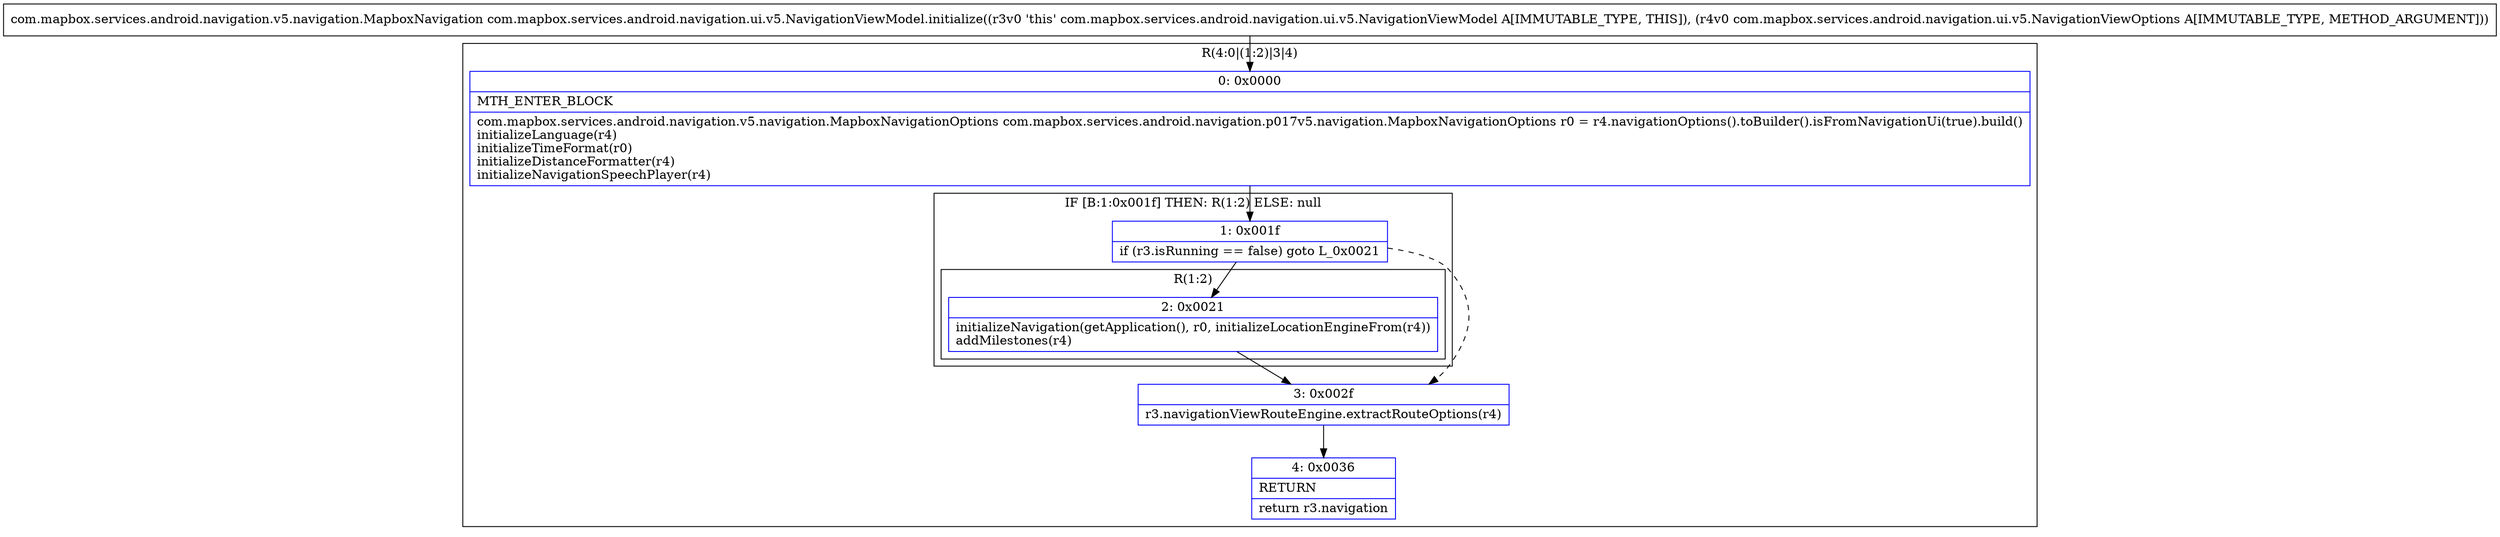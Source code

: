 digraph "CFG forcom.mapbox.services.android.navigation.ui.v5.NavigationViewModel.initialize(Lcom\/mapbox\/services\/android\/navigation\/ui\/v5\/NavigationViewOptions;)Lcom\/mapbox\/services\/android\/navigation\/v5\/navigation\/MapboxNavigation;" {
subgraph cluster_Region_1821708084 {
label = "R(4:0|(1:2)|3|4)";
node [shape=record,color=blue];
Node_0 [shape=record,label="{0\:\ 0x0000|MTH_ENTER_BLOCK\l|com.mapbox.services.android.navigation.v5.navigation.MapboxNavigationOptions com.mapbox.services.android.navigation.p017v5.navigation.MapboxNavigationOptions r0 = r4.navigationOptions().toBuilder().isFromNavigationUi(true).build()\linitializeLanguage(r4)\linitializeTimeFormat(r0)\linitializeDistanceFormatter(r4)\linitializeNavigationSpeechPlayer(r4)\l}"];
subgraph cluster_IfRegion_1103639961 {
label = "IF [B:1:0x001f] THEN: R(1:2) ELSE: null";
node [shape=record,color=blue];
Node_1 [shape=record,label="{1\:\ 0x001f|if (r3.isRunning == false) goto L_0x0021\l}"];
subgraph cluster_Region_1222522492 {
label = "R(1:2)";
node [shape=record,color=blue];
Node_2 [shape=record,label="{2\:\ 0x0021|initializeNavigation(getApplication(), r0, initializeLocationEngineFrom(r4))\laddMilestones(r4)\l}"];
}
}
Node_3 [shape=record,label="{3\:\ 0x002f|r3.navigationViewRouteEngine.extractRouteOptions(r4)\l}"];
Node_4 [shape=record,label="{4\:\ 0x0036|RETURN\l|return r3.navigation\l}"];
}
MethodNode[shape=record,label="{com.mapbox.services.android.navigation.v5.navigation.MapboxNavigation com.mapbox.services.android.navigation.ui.v5.NavigationViewModel.initialize((r3v0 'this' com.mapbox.services.android.navigation.ui.v5.NavigationViewModel A[IMMUTABLE_TYPE, THIS]), (r4v0 com.mapbox.services.android.navigation.ui.v5.NavigationViewOptions A[IMMUTABLE_TYPE, METHOD_ARGUMENT])) }"];
MethodNode -> Node_0;
Node_0 -> Node_1;
Node_1 -> Node_2;
Node_1 -> Node_3[style=dashed];
Node_2 -> Node_3;
Node_3 -> Node_4;
}

